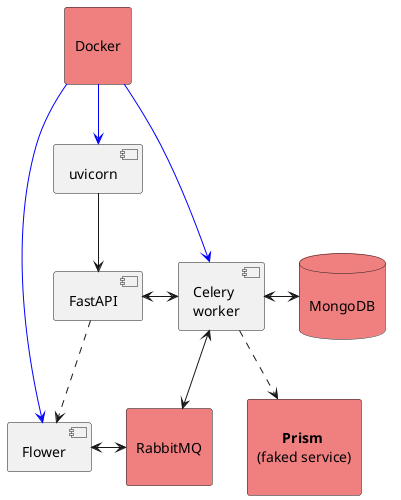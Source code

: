 @startuml

' left to right direction
top to bottom direction

agent "\nDocker\n" as Docker
agent "\nRabbitMQ\n" as RabbitMQ
agent "\n       <B>Prism\n(faked service)\n" as prism
skinparam agentbackgroundColor LightCoral

[Flower]
[FastAPI]
[uvicorn]
[Celery\nworker] as Celery
database "\nMongoDB\n" as DB #LightCoral


Docker -[#blue]-> Flower
Docker -[#blue]-> uvicorn
Docker -[#blue]-> Celery
Celery <-> DB
Celery .-> prism
FastAPI .-> Flower
Celery <-> RabbitMQ
Flower <-> RabbitMQ
uvicorn --> FastAPI
FastAPI <-> Celery

@enduml
